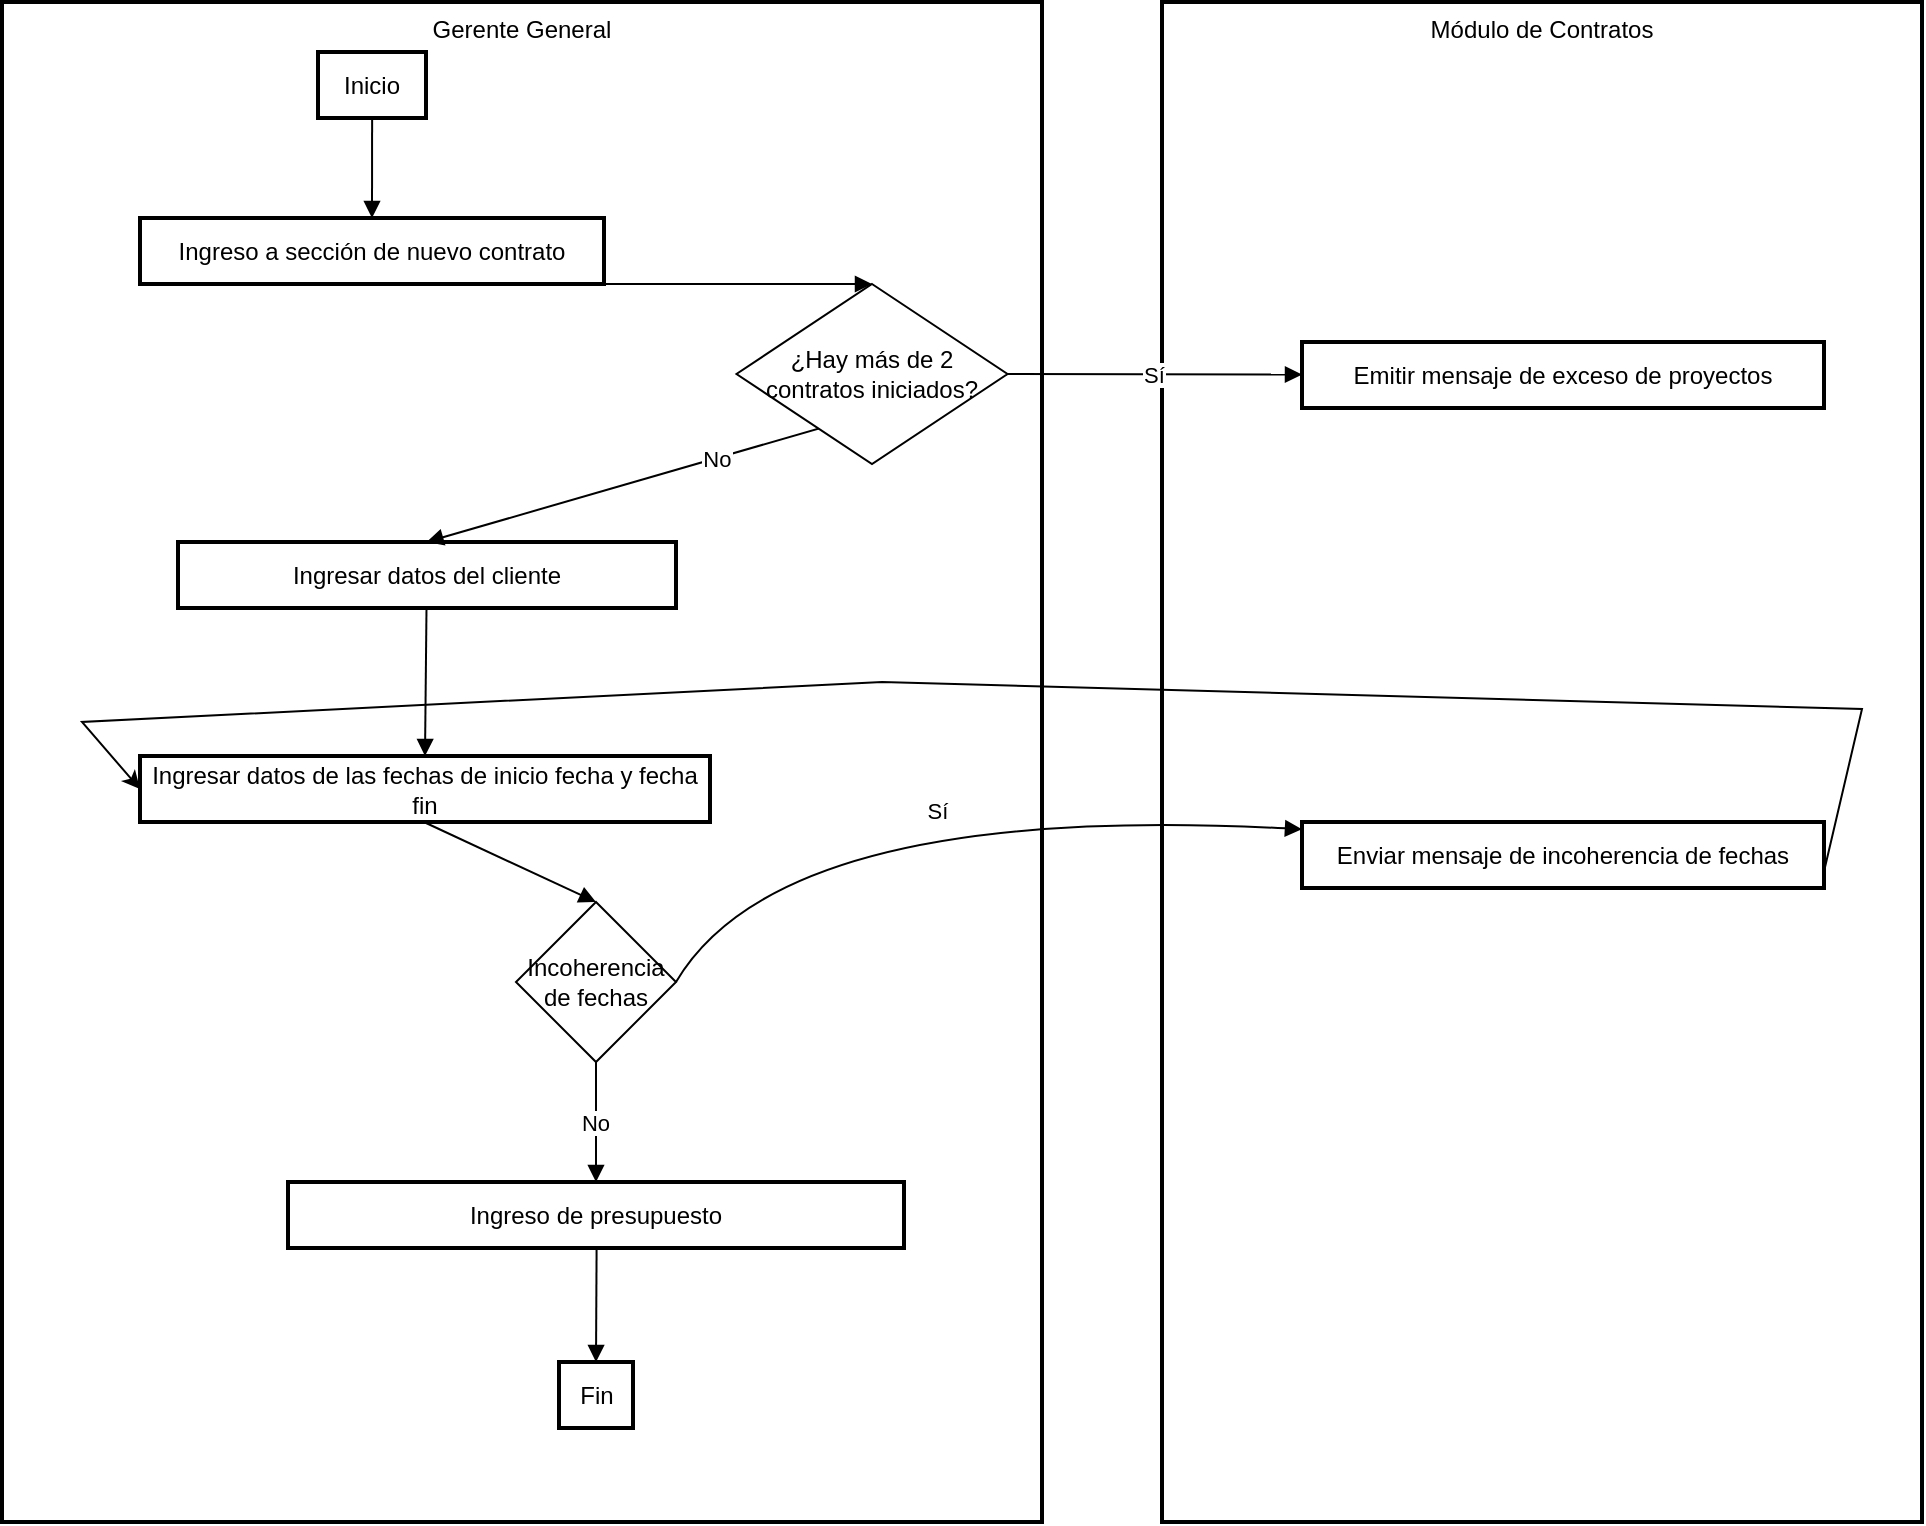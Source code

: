 <mxfile version="24.5.2" type="device">
  <diagram name="Página-1" id="-KolAzJf-tk6aBX8-Q57">
    <mxGraphModel dx="2345" dy="964" grid="1" gridSize="10" guides="1" tooltips="1" connect="1" arrows="1" fold="1" page="1" pageScale="1" pageWidth="827" pageHeight="1169" math="0" shadow="0">
      <root>
        <mxCell id="0" />
        <mxCell id="1" parent="0" />
        <mxCell id="QvntJBY5M-mogorxampG-1" value="Módulo de Contratos" style="whiteSpace=wrap;strokeWidth=2;verticalAlign=top;" parent="1" vertex="1">
          <mxGeometry x="600" y="20" width="380" height="760" as="geometry" />
        </mxCell>
        <mxCell id="QvntJBY5M-mogorxampG-2" value="Enviar mensaje de incoherencia de fechas" style="whiteSpace=wrap;strokeWidth=2;" parent="1" vertex="1">
          <mxGeometry x="670" y="430" width="261" height="33" as="geometry" />
        </mxCell>
        <mxCell id="QvntJBY5M-mogorxampG-5" value="Gerente General" style="whiteSpace=wrap;strokeWidth=2;verticalAlign=top;" parent="1" vertex="1">
          <mxGeometry x="20" y="20" width="520" height="760" as="geometry" />
        </mxCell>
        <mxCell id="QvntJBY5M-mogorxampG-6" value="Inicio" style="whiteSpace=wrap;strokeWidth=2;" parent="1" vertex="1">
          <mxGeometry x="178" y="45" width="54" height="33" as="geometry" />
        </mxCell>
        <mxCell id="QvntJBY5M-mogorxampG-7" value="Ingreso a sección de nuevo contrato" style="whiteSpace=wrap;strokeWidth=2;" parent="1" vertex="1">
          <mxGeometry x="89" y="128" width="232" height="33" as="geometry" />
        </mxCell>
        <mxCell id="QvntJBY5M-mogorxampG-8" value="Ingresar datos del cliente" style="whiteSpace=wrap;strokeWidth=2;" parent="1" vertex="1">
          <mxGeometry x="108" y="290" width="249" height="33" as="geometry" />
        </mxCell>
        <mxCell id="QvntJBY5M-mogorxampG-9" value="Ingresar datos de las fechas de inicio fecha y fecha fin" style="whiteSpace=wrap;strokeWidth=2;" parent="1" vertex="1">
          <mxGeometry x="89" y="397" width="285" height="33" as="geometry" />
        </mxCell>
        <mxCell id="QvntJBY5M-mogorxampG-10" value="Ingreso de presupuesto" style="whiteSpace=wrap;strokeWidth=2;" parent="1" vertex="1">
          <mxGeometry x="163" y="610" width="308" height="33" as="geometry" />
        </mxCell>
        <mxCell id="QvntJBY5M-mogorxampG-12" value="Fin" style="whiteSpace=wrap;strokeWidth=2;" parent="1" vertex="1">
          <mxGeometry x="298.5" y="700" width="37" height="33" as="geometry" />
        </mxCell>
        <mxCell id="QvntJBY5M-mogorxampG-13" value="" style="curved=1;startArrow=none;endArrow=block;exitX=0.501;exitY=1.012;entryX=0.5;entryY=0.012;rounded=0;" parent="1" source="QvntJBY5M-mogorxampG-6" target="QvntJBY5M-mogorxampG-7" edge="1">
          <mxGeometry relative="1" as="geometry">
            <Array as="points" />
          </mxGeometry>
        </mxCell>
        <mxCell id="QvntJBY5M-mogorxampG-14" value="" style="curved=1;startArrow=none;endArrow=block;exitX=0.5;exitY=1.024;entryX=0.5;entryY=0;rounded=0;entryDx=0;entryDy=0;" parent="1" source="QvntJBY5M-mogorxampG-7" target="QvntJBY5M-mogorxampG-28" edge="1">
          <mxGeometry relative="1" as="geometry">
            <Array as="points" />
            <mxPoint x="205.053" y="212" as="targetPoint" />
          </mxGeometry>
        </mxCell>
        <mxCell id="QvntJBY5M-mogorxampG-15" value="Sí" style="curved=1;startArrow=none;endArrow=block;exitX=1;exitY=0.5;rounded=0;exitDx=0;exitDy=0;" parent="1" source="QvntJBY5M-mogorxampG-28" target="QvntJBY5M-mogorxampG-31" edge="1">
          <mxGeometry relative="1" as="geometry">
            <Array as="points" />
            <mxPoint x="178.141" y="245.0" as="sourcePoint" />
            <mxPoint x="170" y="400" as="targetPoint" />
          </mxGeometry>
        </mxCell>
        <mxCell id="QvntJBY5M-mogorxampG-16" value="No" style="curved=1;startArrow=none;endArrow=block;exitX=1;exitY=0.5;entryX=0.499;entryY=-0.012;rounded=0;exitDx=0;exitDy=0;" parent="1" source="QvntJBY5M-mogorxampG-28" target="QvntJBY5M-mogorxampG-8" edge="1">
          <mxGeometry relative="1" as="geometry">
            <Array as="points" />
            <mxPoint x="261.232" y="245.0" as="sourcePoint" />
          </mxGeometry>
        </mxCell>
        <mxCell id="QvntJBY5M-mogorxampG-17" value="" style="curved=1;startArrow=none;endArrow=block;exitX=0.499;exitY=1.0;entryX=0.5;entryY=0;rounded=0;entryDx=0;entryDy=0;" parent="1" source="QvntJBY5M-mogorxampG-8" target="QvntJBY5M-mogorxampG-9" edge="1">
          <mxGeometry relative="1" as="geometry">
            <Array as="points" />
          </mxGeometry>
        </mxCell>
        <mxCell id="QvntJBY5M-mogorxampG-18" value="" style="curved=1;startArrow=none;endArrow=block;exitX=0.498;exitY=1.012;entryX=0.5;entryY=0;rounded=0;entryDx=0;entryDy=0;" parent="1" source="QvntJBY5M-mogorxampG-9" target="QvntJBY5M-mogorxampG-29" edge="1">
          <mxGeometry relative="1" as="geometry">
            <Array as="points" />
            <mxPoint x="205.043" y="480" as="targetPoint" />
          </mxGeometry>
        </mxCell>
        <mxCell id="QvntJBY5M-mogorxampG-19" value="Sí" style="curved=1;startArrow=none;endArrow=block;exitX=1;exitY=0.5;entryX=0.0;entryY=0.109;rounded=0;exitDx=0;exitDy=0;" parent="1" source="QvntJBY5M-mogorxampG-29" target="QvntJBY5M-mogorxampG-2" edge="1">
          <mxGeometry relative="1" as="geometry">
            <Array as="points">
              <mxPoint x="410" y="420" />
            </Array>
            <mxPoint x="301" y="496.5" as="sourcePoint" />
          </mxGeometry>
        </mxCell>
        <mxCell id="QvntJBY5M-mogorxampG-26" value="" style="curved=1;startArrow=none;endArrow=block;exitX=0.501;exitY=1.012;entryX=0.5;entryY=0;rounded=0;entryDx=0;entryDy=0;" parent="1" source="QvntJBY5M-mogorxampG-10" target="QvntJBY5M-mogorxampG-12" edge="1">
          <mxGeometry relative="1" as="geometry">
            <Array as="points" />
            <mxPoint x="391.219" y="1104" as="targetPoint" />
          </mxGeometry>
        </mxCell>
        <mxCell id="QvntJBY5M-mogorxampG-28" value="&lt;font style=&quot;vertical-align: inherit;&quot;&gt;&lt;font style=&quot;vertical-align: inherit;&quot;&gt;&lt;font style=&quot;vertical-align: inherit;&quot;&gt;&lt;font style=&quot;vertical-align: inherit;&quot;&gt;¿Hay más de 2 contratos iniciados?&lt;/font&gt;&lt;/font&gt;&lt;/font&gt;&lt;/font&gt;" style="rhombus;whiteSpace=wrap;html=1;" parent="1" vertex="1">
          <mxGeometry x="387.25" y="161" width="135.5" height="90" as="geometry" />
        </mxCell>
        <mxCell id="QvntJBY5M-mogorxampG-29" value="&lt;font style=&quot;vertical-align: inherit;&quot;&gt;&lt;font style=&quot;vertical-align: inherit;&quot;&gt;Incoherencia de fechas&lt;/font&gt;&lt;/font&gt;" style="rhombus;whiteSpace=wrap;html=1;" parent="1" vertex="1">
          <mxGeometry x="277" y="470" width="80" height="80" as="geometry" />
        </mxCell>
        <mxCell id="QvntJBY5M-mogorxampG-31" value="Emitir mensaje de exceso de proyectos" style="whiteSpace=wrap;strokeWidth=2;" parent="1" vertex="1">
          <mxGeometry x="670" y="190" width="261" height="33" as="geometry" />
        </mxCell>
        <mxCell id="QvntJBY5M-mogorxampG-32" value="No" style="curved=1;startArrow=none;endArrow=block;exitX=0.5;exitY=1;entryX=0.5;entryY=0;rounded=0;exitDx=0;exitDy=0;entryDx=0;entryDy=0;" parent="1" source="QvntJBY5M-mogorxampG-29" target="QvntJBY5M-mogorxampG-10" edge="1">
          <mxGeometry relative="1" as="geometry">
            <Array as="points" />
            <mxPoint x="533" y="216" as="sourcePoint" />
            <mxPoint x="242" y="300" as="targetPoint" />
          </mxGeometry>
        </mxCell>
        <mxCell id="QvntJBY5M-mogorxampG-33" value="" style="endArrow=classic;html=1;rounded=0;exitX=1;exitY=0.75;exitDx=0;exitDy=0;entryX=0;entryY=0.5;entryDx=0;entryDy=0;" parent="1" source="QvntJBY5M-mogorxampG-2" target="QvntJBY5M-mogorxampG-9" edge="1">
          <mxGeometry width="50" height="50" relative="1" as="geometry">
            <mxPoint x="950" y="430.0" as="sourcePoint" />
            <mxPoint x="108" y="397" as="targetPoint" />
            <Array as="points">
              <mxPoint x="950" y="373.5" />
              <mxPoint x="460" y="360" />
              <mxPoint x="60" y="380" />
            </Array>
          </mxGeometry>
        </mxCell>
      </root>
    </mxGraphModel>
  </diagram>
</mxfile>
